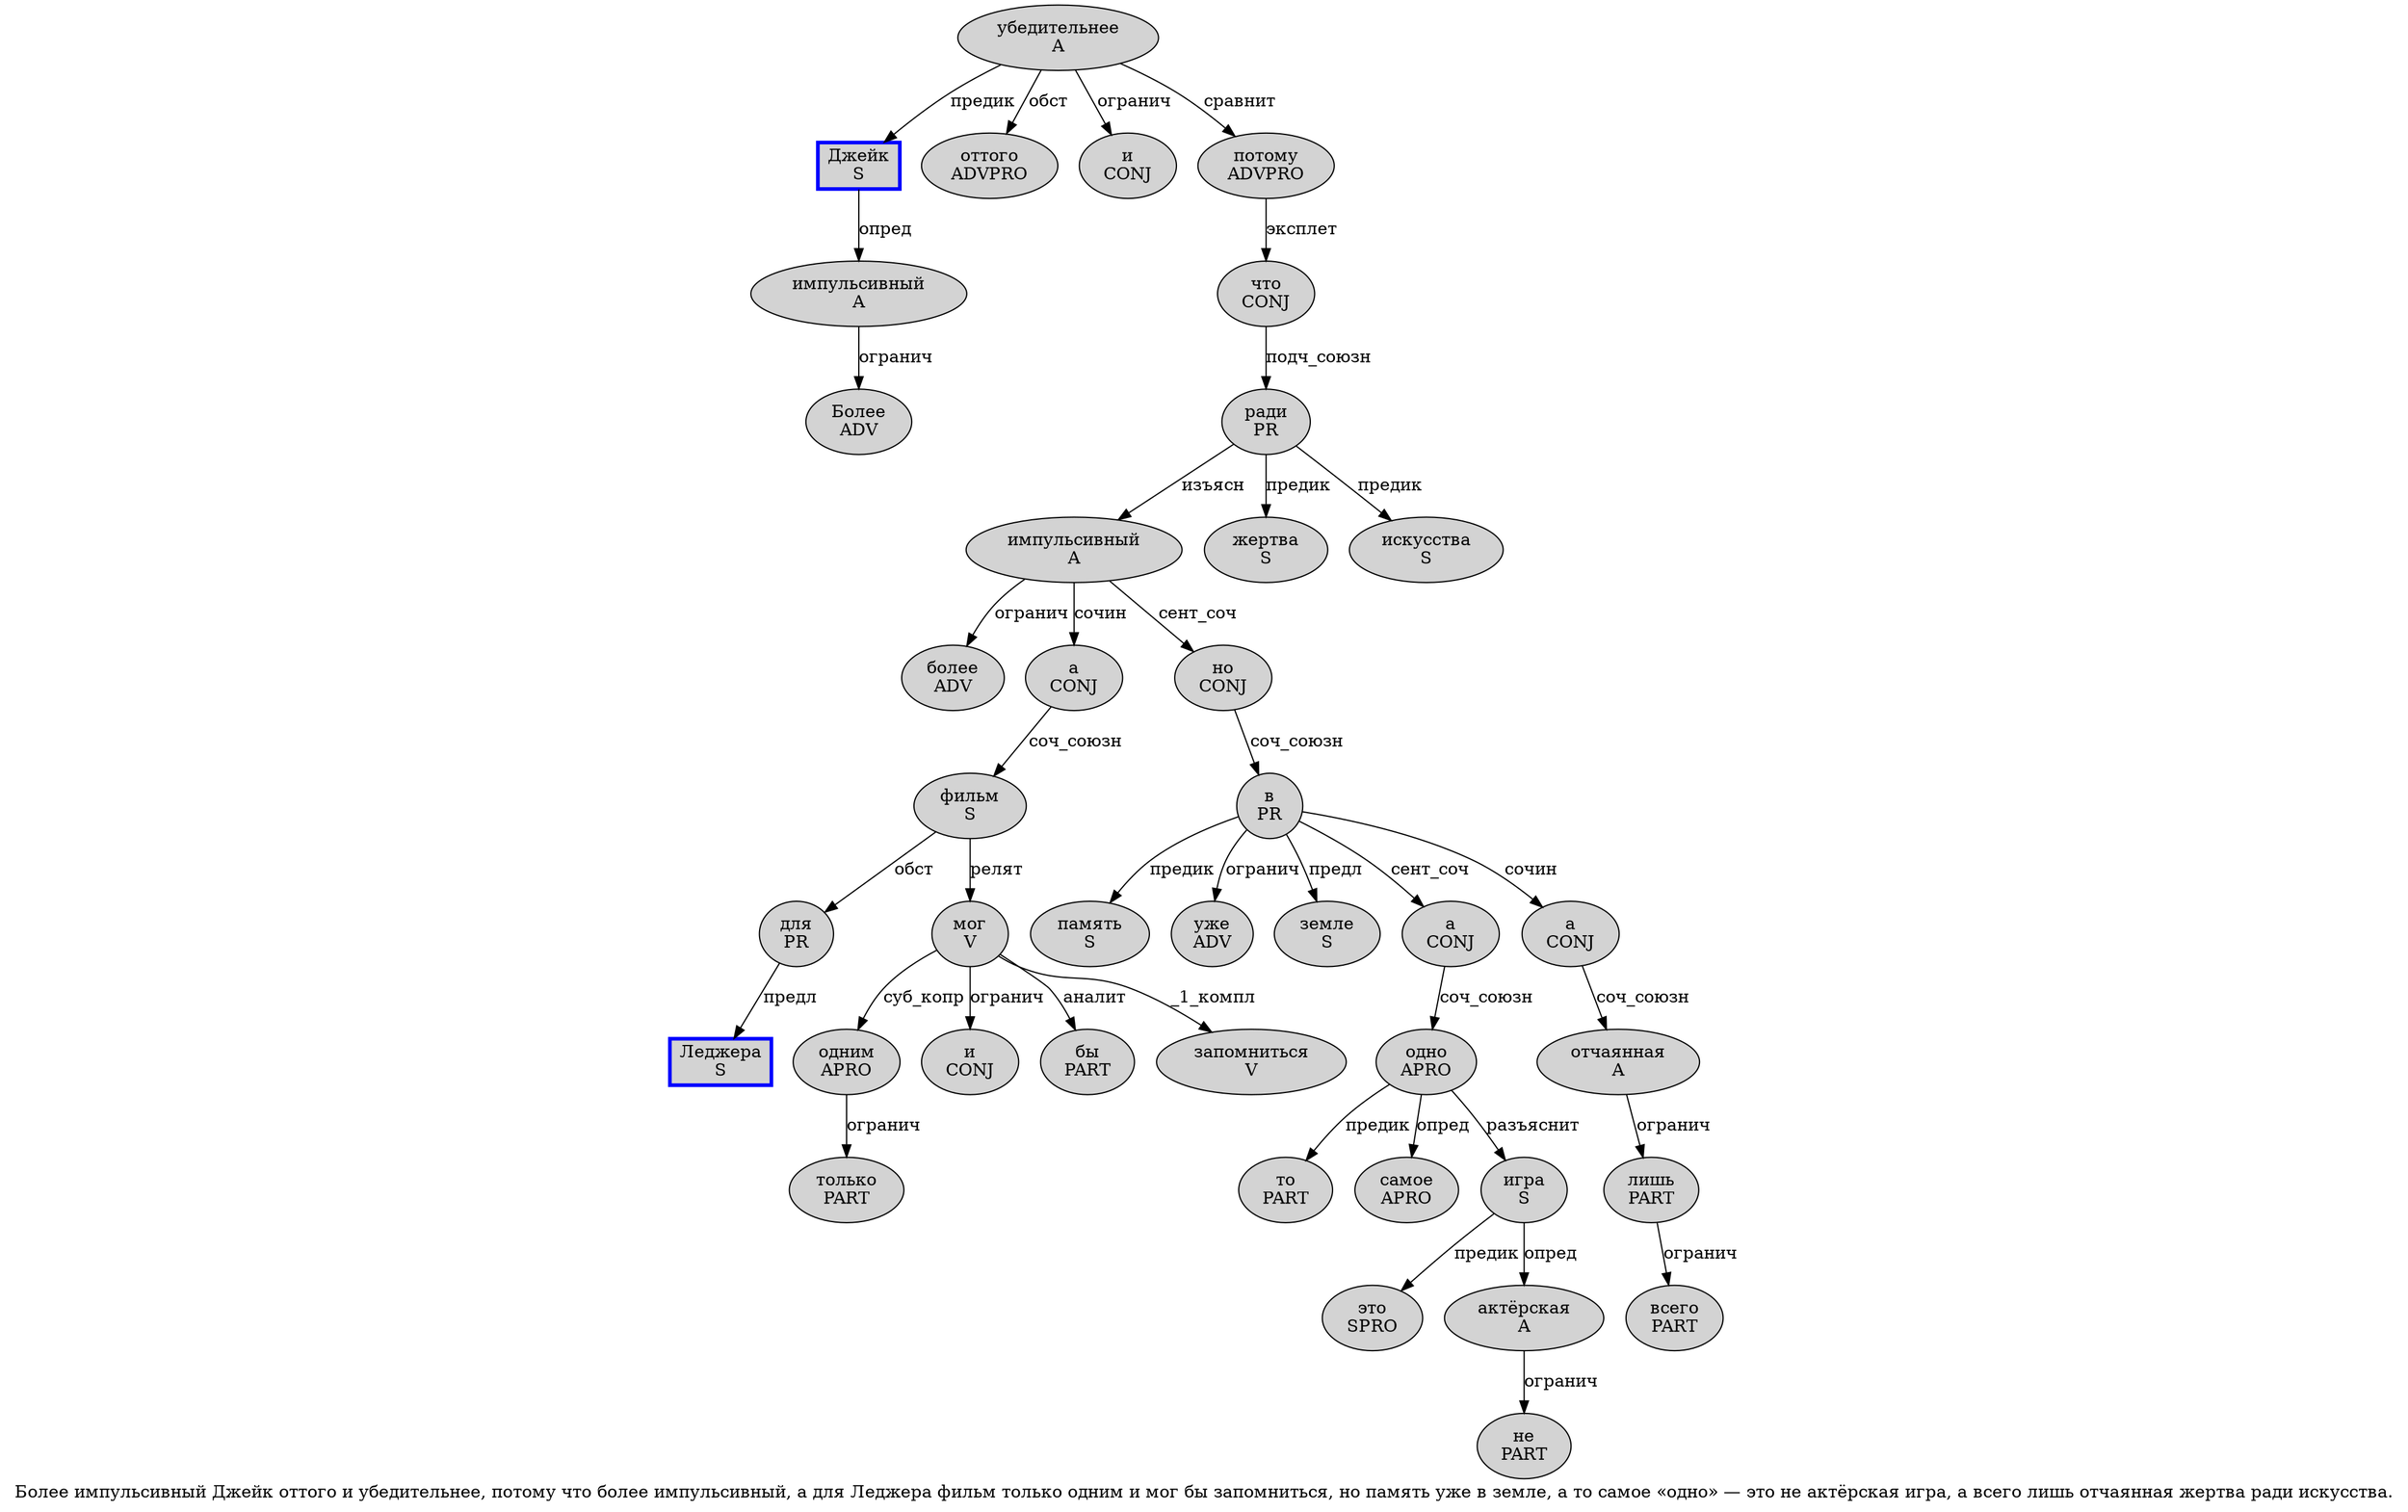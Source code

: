 digraph SENTENCE_3022 {
	graph [label="Более импульсивный Джейк оттого и убедительнее, потому что более импульсивный, а для Леджера фильм только одним и мог бы запомниться, но память уже в земле, а то самое «одно» — это не актёрская игра, а всего лишь отчаянная жертва ради искусства."]
	node [style=filled]
		0 [label="Более
ADV" color="" fillcolor=lightgray penwidth=1 shape=ellipse]
		1 [label="импульсивный
A" color="" fillcolor=lightgray penwidth=1 shape=ellipse]
		2 [label="Джейк
S" color=blue fillcolor=lightgray penwidth=3 shape=box]
		3 [label="оттого
ADVPRO" color="" fillcolor=lightgray penwidth=1 shape=ellipse]
		4 [label="и
CONJ" color="" fillcolor=lightgray penwidth=1 shape=ellipse]
		5 [label="убедительнее
A" color="" fillcolor=lightgray penwidth=1 shape=ellipse]
		7 [label="потому
ADVPRO" color="" fillcolor=lightgray penwidth=1 shape=ellipse]
		8 [label="что
CONJ" color="" fillcolor=lightgray penwidth=1 shape=ellipse]
		9 [label="более
ADV" color="" fillcolor=lightgray penwidth=1 shape=ellipse]
		10 [label="импульсивный
A" color="" fillcolor=lightgray penwidth=1 shape=ellipse]
		12 [label="а
CONJ" color="" fillcolor=lightgray penwidth=1 shape=ellipse]
		13 [label="для
PR" color="" fillcolor=lightgray penwidth=1 shape=ellipse]
		14 [label="Леджера
S" color=blue fillcolor=lightgray penwidth=3 shape=box]
		15 [label="фильм
S" color="" fillcolor=lightgray penwidth=1 shape=ellipse]
		16 [label="только
PART" color="" fillcolor=lightgray penwidth=1 shape=ellipse]
		17 [label="одним
APRO" color="" fillcolor=lightgray penwidth=1 shape=ellipse]
		18 [label="и
CONJ" color="" fillcolor=lightgray penwidth=1 shape=ellipse]
		19 [label="мог
V" color="" fillcolor=lightgray penwidth=1 shape=ellipse]
		20 [label="бы
PART" color="" fillcolor=lightgray penwidth=1 shape=ellipse]
		21 [label="запомниться
V" color="" fillcolor=lightgray penwidth=1 shape=ellipse]
		23 [label="но
CONJ" color="" fillcolor=lightgray penwidth=1 shape=ellipse]
		24 [label="память
S" color="" fillcolor=lightgray penwidth=1 shape=ellipse]
		25 [label="уже
ADV" color="" fillcolor=lightgray penwidth=1 shape=ellipse]
		26 [label="в
PR" color="" fillcolor=lightgray penwidth=1 shape=ellipse]
		27 [label="земле
S" color="" fillcolor=lightgray penwidth=1 shape=ellipse]
		29 [label="а
CONJ" color="" fillcolor=lightgray penwidth=1 shape=ellipse]
		30 [label="то
PART" color="" fillcolor=lightgray penwidth=1 shape=ellipse]
		31 [label="самое
APRO" color="" fillcolor=lightgray penwidth=1 shape=ellipse]
		33 [label="одно
APRO" color="" fillcolor=lightgray penwidth=1 shape=ellipse]
		36 [label="это
SPRO" color="" fillcolor=lightgray penwidth=1 shape=ellipse]
		37 [label="не
PART" color="" fillcolor=lightgray penwidth=1 shape=ellipse]
		38 [label="актёрская
A" color="" fillcolor=lightgray penwidth=1 shape=ellipse]
		39 [label="игра
S" color="" fillcolor=lightgray penwidth=1 shape=ellipse]
		41 [label="а
CONJ" color="" fillcolor=lightgray penwidth=1 shape=ellipse]
		42 [label="всего
PART" color="" fillcolor=lightgray penwidth=1 shape=ellipse]
		43 [label="лишь
PART" color="" fillcolor=lightgray penwidth=1 shape=ellipse]
		44 [label="отчаянная
A" color="" fillcolor=lightgray penwidth=1 shape=ellipse]
		45 [label="жертва
S" color="" fillcolor=lightgray penwidth=1 shape=ellipse]
		46 [label="ради
PR" color="" fillcolor=lightgray penwidth=1 shape=ellipse]
		47 [label="искусства
S" color="" fillcolor=lightgray penwidth=1 shape=ellipse]
			8 -> 46 [label="подч_союзн"]
			5 -> 2 [label="предик"]
			5 -> 3 [label="обст"]
			5 -> 4 [label="огранич"]
			5 -> 7 [label="сравнит"]
			33 -> 30 [label="предик"]
			33 -> 31 [label="опред"]
			33 -> 39 [label="разъяснит"]
			13 -> 14 [label="предл"]
			43 -> 42 [label="огранич"]
			10 -> 9 [label="огранич"]
			10 -> 12 [label="сочин"]
			10 -> 23 [label="сент_соч"]
			2 -> 1 [label="опред"]
			1 -> 0 [label="огранич"]
			23 -> 26 [label="соч_союзн"]
			41 -> 44 [label="соч_союзн"]
			7 -> 8 [label="эксплет"]
			15 -> 13 [label="обст"]
			15 -> 19 [label="релят"]
			38 -> 37 [label="огранич"]
			29 -> 33 [label="соч_союзн"]
			19 -> 17 [label="суб_копр"]
			19 -> 18 [label="огранич"]
			19 -> 20 [label="аналит"]
			19 -> 21 [label="_1_компл"]
			39 -> 36 [label="предик"]
			39 -> 38 [label="опред"]
			26 -> 24 [label="предик"]
			26 -> 25 [label="огранич"]
			26 -> 27 [label="предл"]
			26 -> 29 [label="сент_соч"]
			26 -> 41 [label="сочин"]
			12 -> 15 [label="соч_союзн"]
			46 -> 10 [label="изъясн"]
			46 -> 45 [label="предик"]
			46 -> 47 [label="предик"]
			44 -> 43 [label="огранич"]
			17 -> 16 [label="огранич"]
}
